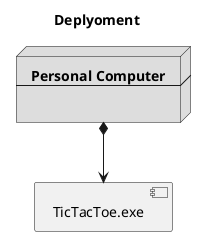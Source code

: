 @startuml Deplyoment
    title Deplyoment

    node node #DDDDDD [
    <b>Personal Computer</b>
    ----

    ]

    [ TicTacToe.exe ] as component

    node *--> component
@enduml
